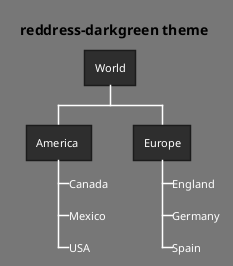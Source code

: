 ' Do not edit
' Theme Gallery
' autogenerated by script
'
@startwbs
!theme reddress-darkgreen
title reddress-darkgreen theme
* World
** America 
***_ Canada 
***_ Mexico
***_ USA
** Europe
***_  England
***_  Germany
***_  Spain
@endwbs
